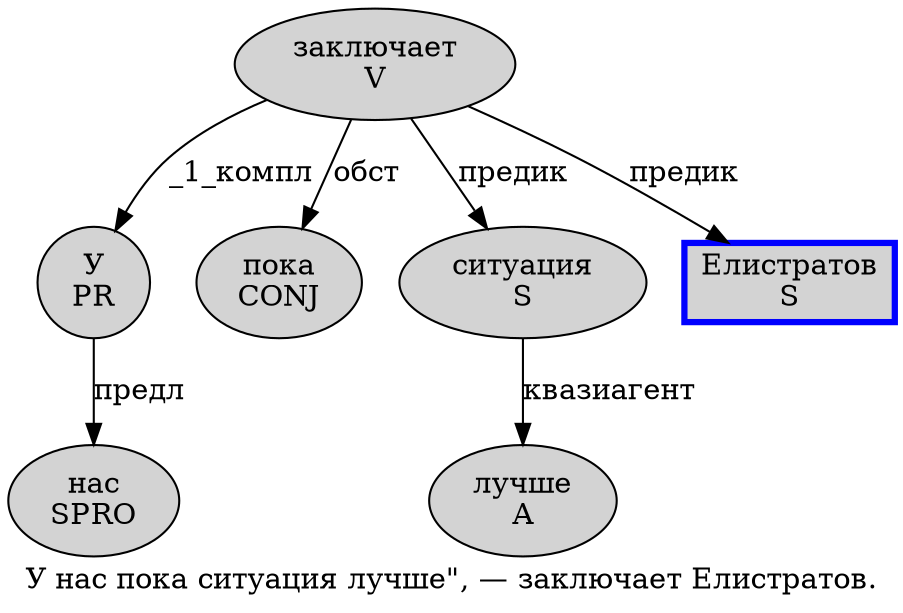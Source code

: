 digraph SENTENCE_306 {
	graph [label="У нас пока ситуация лучше\", — заключает Елистратов."]
	node [style=filled]
		0 [label="У
PR" color="" fillcolor=lightgray penwidth=1 shape=ellipse]
		1 [label="нас
SPRO" color="" fillcolor=lightgray penwidth=1 shape=ellipse]
		2 [label="пока
CONJ" color="" fillcolor=lightgray penwidth=1 shape=ellipse]
		3 [label="ситуация
S" color="" fillcolor=lightgray penwidth=1 shape=ellipse]
		4 [label="лучше
A" color="" fillcolor=lightgray penwidth=1 shape=ellipse]
		8 [label="заключает
V" color="" fillcolor=lightgray penwidth=1 shape=ellipse]
		9 [label="Елистратов
S" color=blue fillcolor=lightgray penwidth=3 shape=box]
			0 -> 1 [label="предл"]
			8 -> 0 [label="_1_компл"]
			8 -> 2 [label="обст"]
			8 -> 3 [label="предик"]
			8 -> 9 [label="предик"]
			3 -> 4 [label="квазиагент"]
}